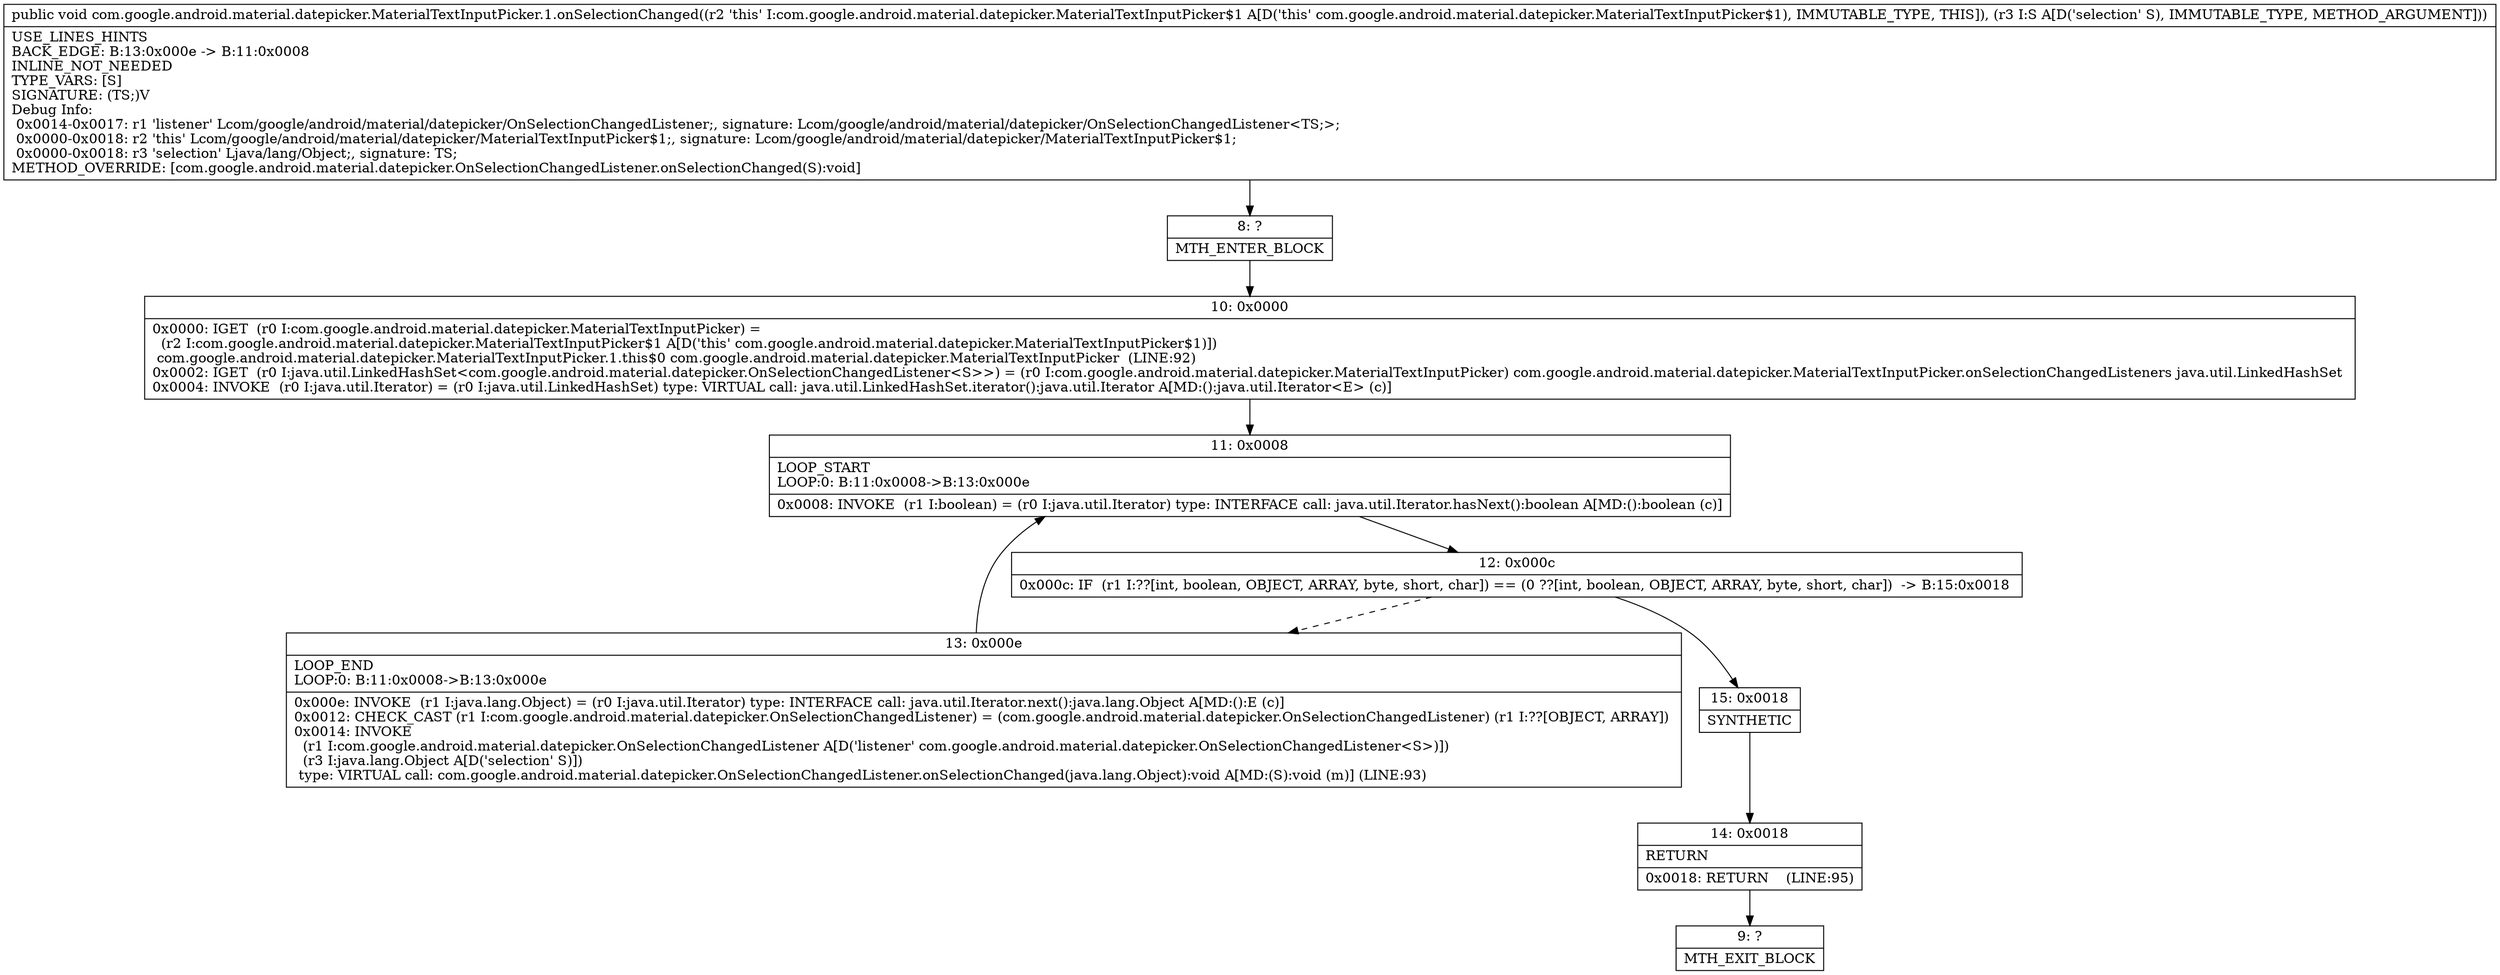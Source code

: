 digraph "CFG forcom.google.android.material.datepicker.MaterialTextInputPicker.1.onSelectionChanged(Ljava\/lang\/Object;)V" {
Node_8 [shape=record,label="{8\:\ ?|MTH_ENTER_BLOCK\l}"];
Node_10 [shape=record,label="{10\:\ 0x0000|0x0000: IGET  (r0 I:com.google.android.material.datepicker.MaterialTextInputPicker) = \l  (r2 I:com.google.android.material.datepicker.MaterialTextInputPicker$1 A[D('this' com.google.android.material.datepicker.MaterialTextInputPicker$1)])\l com.google.android.material.datepicker.MaterialTextInputPicker.1.this$0 com.google.android.material.datepicker.MaterialTextInputPicker  (LINE:92)\l0x0002: IGET  (r0 I:java.util.LinkedHashSet\<com.google.android.material.datepicker.OnSelectionChangedListener\<S\>\>) = (r0 I:com.google.android.material.datepicker.MaterialTextInputPicker) com.google.android.material.datepicker.MaterialTextInputPicker.onSelectionChangedListeners java.util.LinkedHashSet \l0x0004: INVOKE  (r0 I:java.util.Iterator) = (r0 I:java.util.LinkedHashSet) type: VIRTUAL call: java.util.LinkedHashSet.iterator():java.util.Iterator A[MD:():java.util.Iterator\<E\> (c)]\l}"];
Node_11 [shape=record,label="{11\:\ 0x0008|LOOP_START\lLOOP:0: B:11:0x0008\-\>B:13:0x000e\l|0x0008: INVOKE  (r1 I:boolean) = (r0 I:java.util.Iterator) type: INTERFACE call: java.util.Iterator.hasNext():boolean A[MD:():boolean (c)]\l}"];
Node_12 [shape=record,label="{12\:\ 0x000c|0x000c: IF  (r1 I:??[int, boolean, OBJECT, ARRAY, byte, short, char]) == (0 ??[int, boolean, OBJECT, ARRAY, byte, short, char])  \-\> B:15:0x0018 \l}"];
Node_13 [shape=record,label="{13\:\ 0x000e|LOOP_END\lLOOP:0: B:11:0x0008\-\>B:13:0x000e\l|0x000e: INVOKE  (r1 I:java.lang.Object) = (r0 I:java.util.Iterator) type: INTERFACE call: java.util.Iterator.next():java.lang.Object A[MD:():E (c)]\l0x0012: CHECK_CAST (r1 I:com.google.android.material.datepicker.OnSelectionChangedListener) = (com.google.android.material.datepicker.OnSelectionChangedListener) (r1 I:??[OBJECT, ARRAY]) \l0x0014: INVOKE  \l  (r1 I:com.google.android.material.datepicker.OnSelectionChangedListener A[D('listener' com.google.android.material.datepicker.OnSelectionChangedListener\<S\>)])\l  (r3 I:java.lang.Object A[D('selection' S)])\l type: VIRTUAL call: com.google.android.material.datepicker.OnSelectionChangedListener.onSelectionChanged(java.lang.Object):void A[MD:(S):void (m)] (LINE:93)\l}"];
Node_15 [shape=record,label="{15\:\ 0x0018|SYNTHETIC\l}"];
Node_14 [shape=record,label="{14\:\ 0x0018|RETURN\l|0x0018: RETURN    (LINE:95)\l}"];
Node_9 [shape=record,label="{9\:\ ?|MTH_EXIT_BLOCK\l}"];
MethodNode[shape=record,label="{public void com.google.android.material.datepicker.MaterialTextInputPicker.1.onSelectionChanged((r2 'this' I:com.google.android.material.datepicker.MaterialTextInputPicker$1 A[D('this' com.google.android.material.datepicker.MaterialTextInputPicker$1), IMMUTABLE_TYPE, THIS]), (r3 I:S A[D('selection' S), IMMUTABLE_TYPE, METHOD_ARGUMENT]))  | USE_LINES_HINTS\lBACK_EDGE: B:13:0x000e \-\> B:11:0x0008\lINLINE_NOT_NEEDED\lTYPE_VARS: [S]\lSIGNATURE: (TS;)V\lDebug Info:\l  0x0014\-0x0017: r1 'listener' Lcom\/google\/android\/material\/datepicker\/OnSelectionChangedListener;, signature: Lcom\/google\/android\/material\/datepicker\/OnSelectionChangedListener\<TS;\>;\l  0x0000\-0x0018: r2 'this' Lcom\/google\/android\/material\/datepicker\/MaterialTextInputPicker$1;, signature: Lcom\/google\/android\/material\/datepicker\/MaterialTextInputPicker$1;\l  0x0000\-0x0018: r3 'selection' Ljava\/lang\/Object;, signature: TS;\lMETHOD_OVERRIDE: [com.google.android.material.datepicker.OnSelectionChangedListener.onSelectionChanged(S):void]\l}"];
MethodNode -> Node_8;Node_8 -> Node_10;
Node_10 -> Node_11;
Node_11 -> Node_12;
Node_12 -> Node_13[style=dashed];
Node_12 -> Node_15;
Node_13 -> Node_11;
Node_15 -> Node_14;
Node_14 -> Node_9;
}

